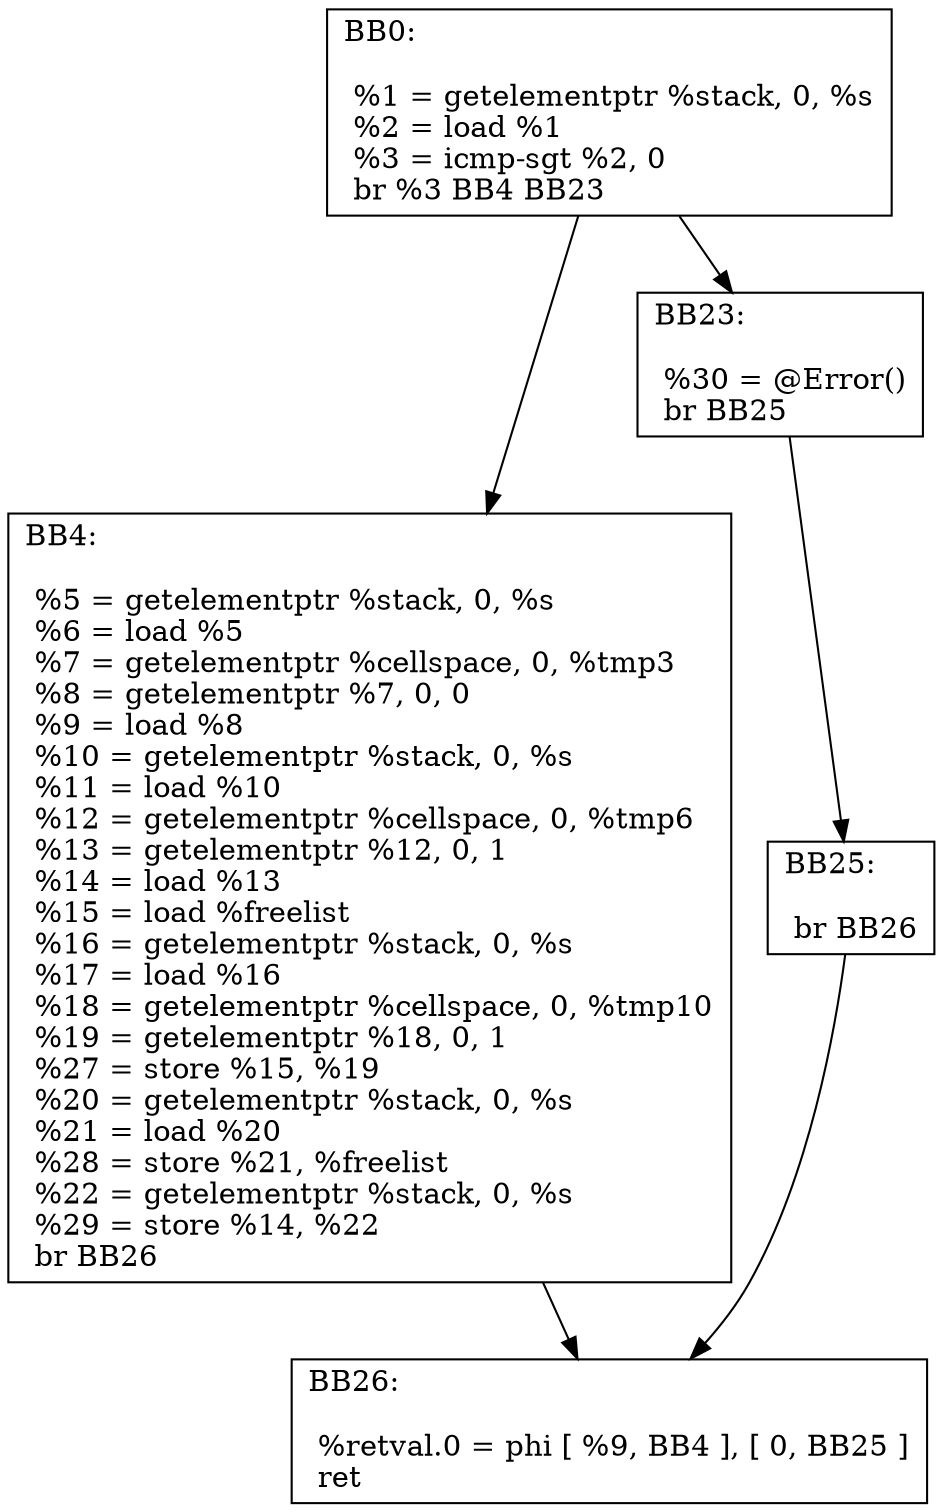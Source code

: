 digraph "CFG for 'Pop' function" {
	AA0 [shape=record, label="{BB0:\l\l  %1 = getelementptr %stack,  0,  %s\l %2 = load %1\l %3 = icmp-sgt %2,  0\l br %3 BB4 BB23\l}"];
	AA0 -> AA4
	AA0 -> AA23
	AA4 [shape=record, label="{BB4:\l\l  %5 = getelementptr %stack,  0,  %s\l %6 = load %5\l %7 = getelementptr %cellspace,  0,  %tmp3\l %8 = getelementptr %7,  0,  0\l %9 = load %8\l %10 = getelementptr %stack,  0,  %s\l %11 = load %10\l %12 = getelementptr %cellspace,  0,  %tmp6\l %13 = getelementptr %12,  0,  1\l %14 = load %13\l %15 = load %freelist\l %16 = getelementptr %stack,  0,  %s\l %17 = load %16\l %18 = getelementptr %cellspace,  0,  %tmp10\l %19 = getelementptr %18,  0,  1\l %27 = store %15,  %19\l %20 = getelementptr %stack,  0,  %s\l %21 = load %20\l %28 = store %21,  %freelist\l %22 = getelementptr %stack,  0,  %s\l %29 = store %14,  %22\l br  BB26\l}"];
	AA4 -> AA26
	AA23 [shape=record, label="{BB23:\l\l  %30 = @Error()\l br  BB25\l}"];
	AA23 -> AA25
	AA25 [shape=record, label="{BB25:\l\l  br  BB26\l}"];
	AA25 -> AA26
	AA26 [shape=record, label="{BB26:\l\l  %retval.0 = phi [  %9, BB4 ], [ 0, BB25 ]\l ret \l}"];
}
